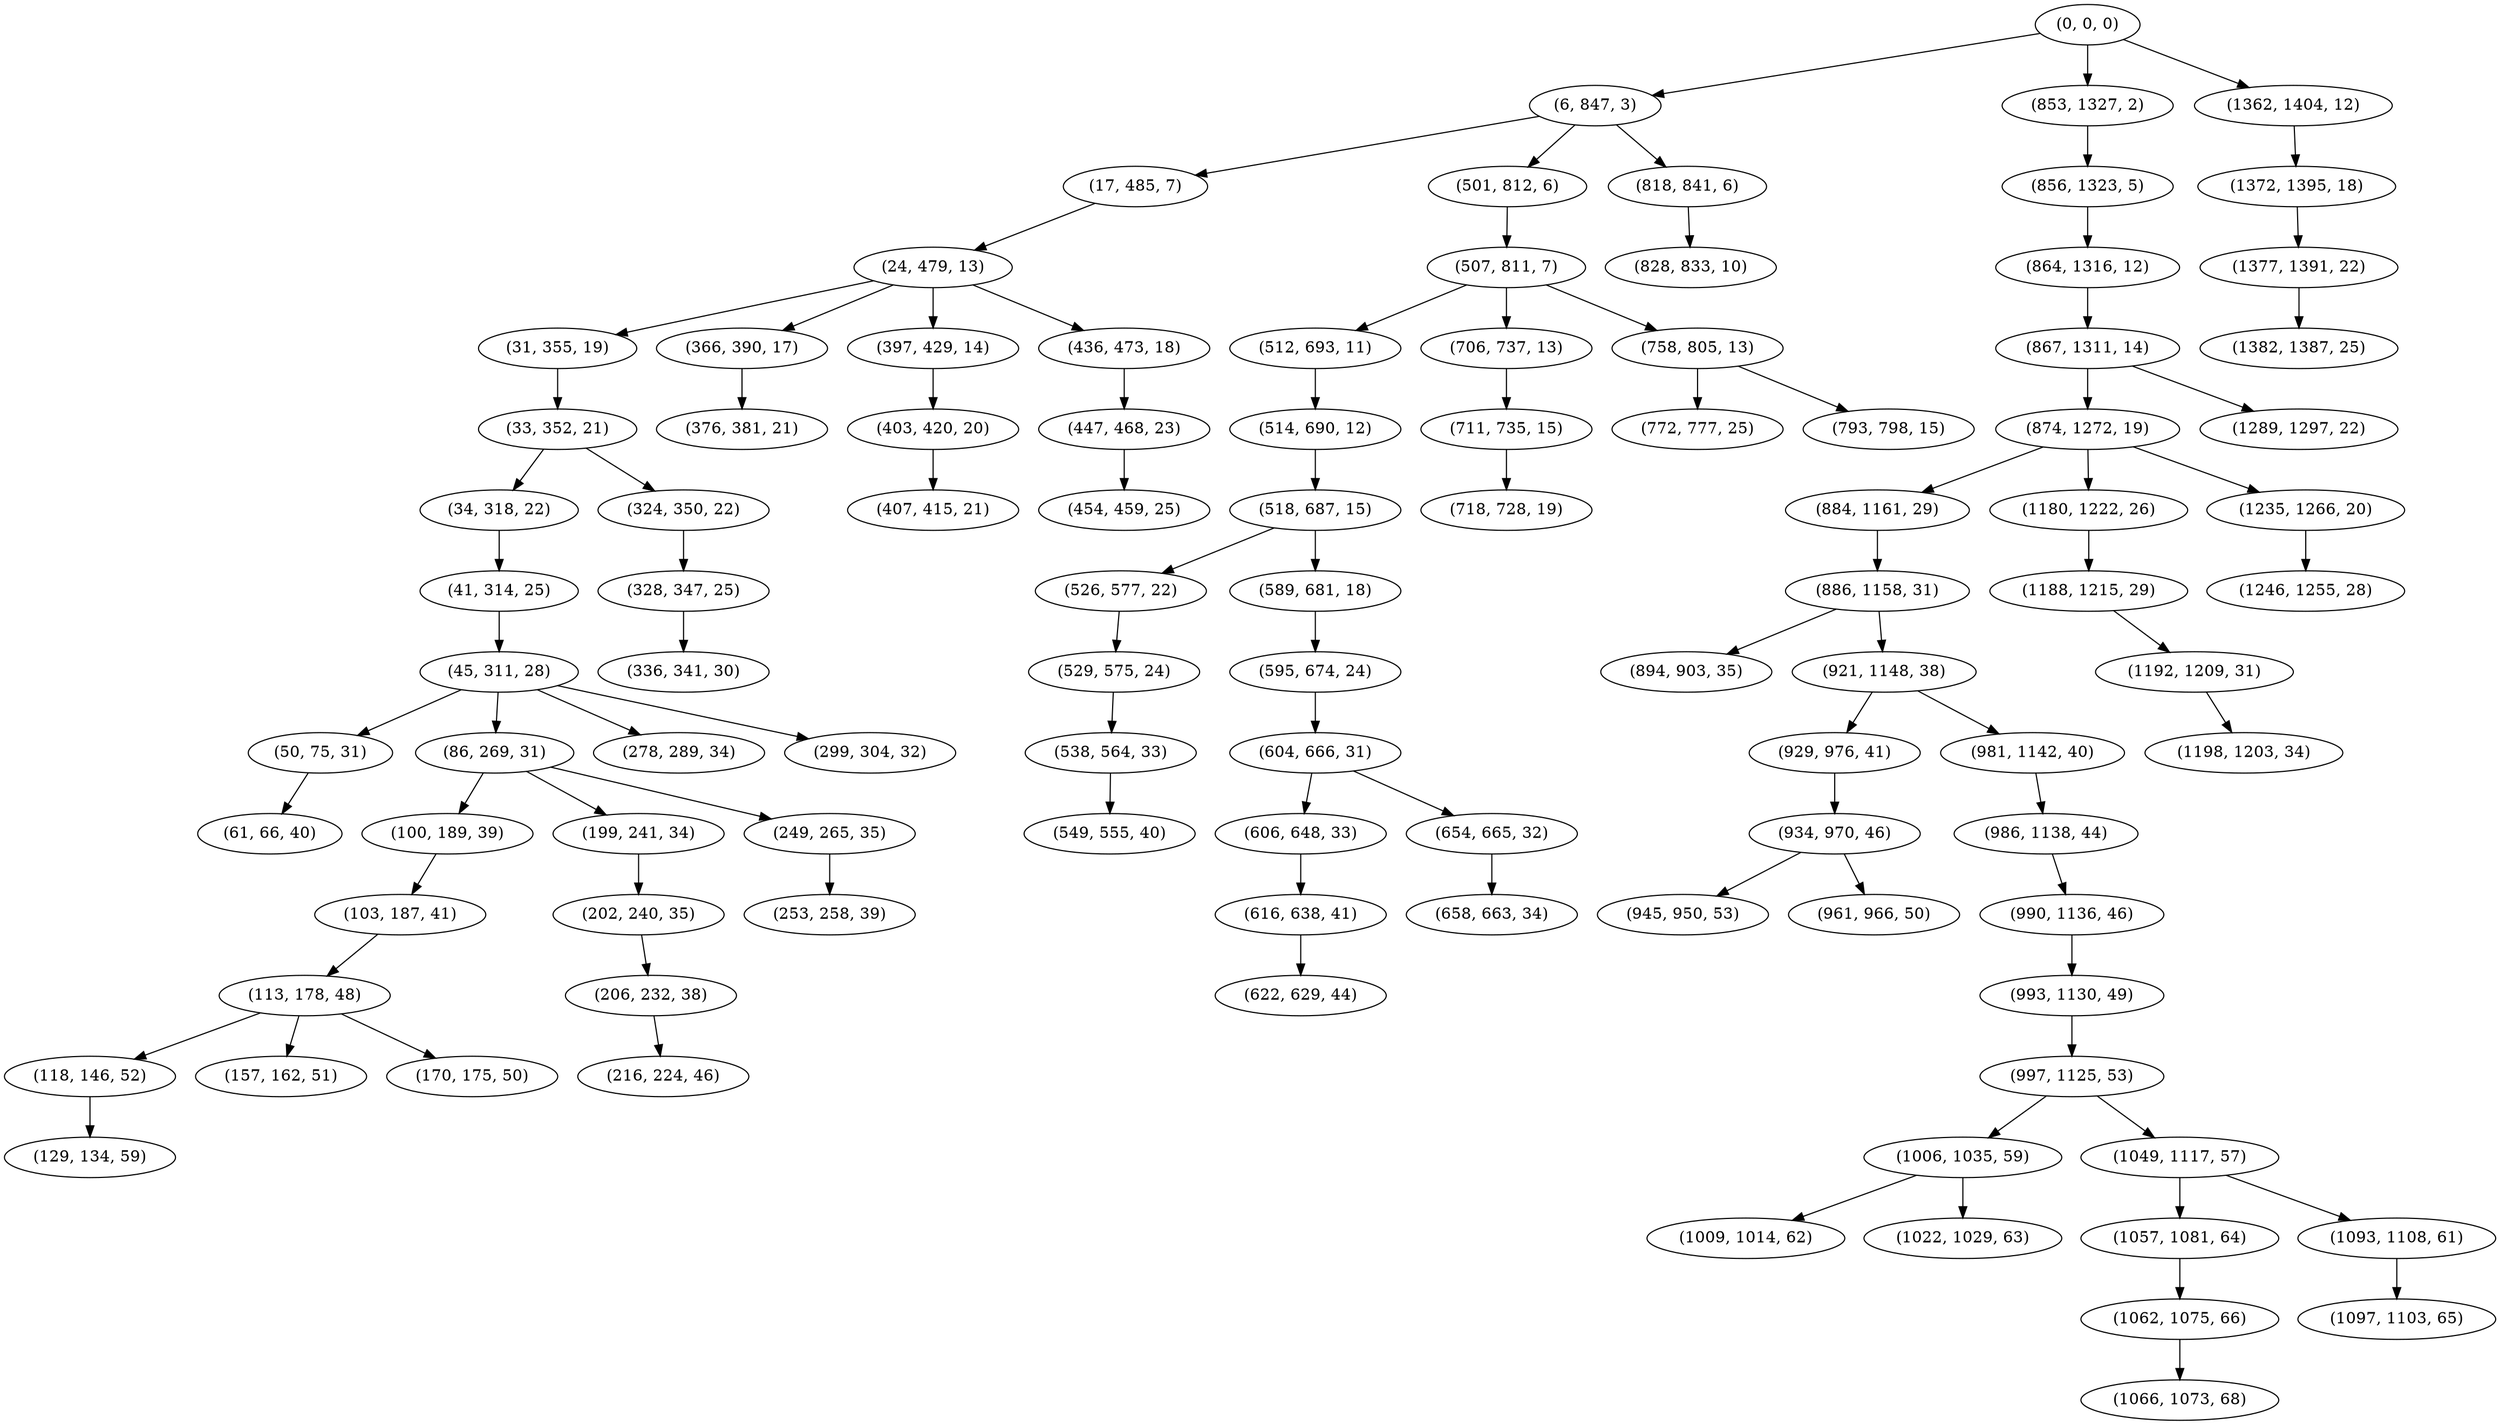 digraph tree {
    "(0, 0, 0)";
    "(6, 847, 3)";
    "(17, 485, 7)";
    "(24, 479, 13)";
    "(31, 355, 19)";
    "(33, 352, 21)";
    "(34, 318, 22)";
    "(41, 314, 25)";
    "(45, 311, 28)";
    "(50, 75, 31)";
    "(61, 66, 40)";
    "(86, 269, 31)";
    "(100, 189, 39)";
    "(103, 187, 41)";
    "(113, 178, 48)";
    "(118, 146, 52)";
    "(129, 134, 59)";
    "(157, 162, 51)";
    "(170, 175, 50)";
    "(199, 241, 34)";
    "(202, 240, 35)";
    "(206, 232, 38)";
    "(216, 224, 46)";
    "(249, 265, 35)";
    "(253, 258, 39)";
    "(278, 289, 34)";
    "(299, 304, 32)";
    "(324, 350, 22)";
    "(328, 347, 25)";
    "(336, 341, 30)";
    "(366, 390, 17)";
    "(376, 381, 21)";
    "(397, 429, 14)";
    "(403, 420, 20)";
    "(407, 415, 21)";
    "(436, 473, 18)";
    "(447, 468, 23)";
    "(454, 459, 25)";
    "(501, 812, 6)";
    "(507, 811, 7)";
    "(512, 693, 11)";
    "(514, 690, 12)";
    "(518, 687, 15)";
    "(526, 577, 22)";
    "(529, 575, 24)";
    "(538, 564, 33)";
    "(549, 555, 40)";
    "(589, 681, 18)";
    "(595, 674, 24)";
    "(604, 666, 31)";
    "(606, 648, 33)";
    "(616, 638, 41)";
    "(622, 629, 44)";
    "(654, 665, 32)";
    "(658, 663, 34)";
    "(706, 737, 13)";
    "(711, 735, 15)";
    "(718, 728, 19)";
    "(758, 805, 13)";
    "(772, 777, 25)";
    "(793, 798, 15)";
    "(818, 841, 6)";
    "(828, 833, 10)";
    "(853, 1327, 2)";
    "(856, 1323, 5)";
    "(864, 1316, 12)";
    "(867, 1311, 14)";
    "(874, 1272, 19)";
    "(884, 1161, 29)";
    "(886, 1158, 31)";
    "(894, 903, 35)";
    "(921, 1148, 38)";
    "(929, 976, 41)";
    "(934, 970, 46)";
    "(945, 950, 53)";
    "(961, 966, 50)";
    "(981, 1142, 40)";
    "(986, 1138, 44)";
    "(990, 1136, 46)";
    "(993, 1130, 49)";
    "(997, 1125, 53)";
    "(1006, 1035, 59)";
    "(1009, 1014, 62)";
    "(1022, 1029, 63)";
    "(1049, 1117, 57)";
    "(1057, 1081, 64)";
    "(1062, 1075, 66)";
    "(1066, 1073, 68)";
    "(1093, 1108, 61)";
    "(1097, 1103, 65)";
    "(1180, 1222, 26)";
    "(1188, 1215, 29)";
    "(1192, 1209, 31)";
    "(1198, 1203, 34)";
    "(1235, 1266, 20)";
    "(1246, 1255, 28)";
    "(1289, 1297, 22)";
    "(1362, 1404, 12)";
    "(1372, 1395, 18)";
    "(1377, 1391, 22)";
    "(1382, 1387, 25)";
    "(0, 0, 0)" -> "(6, 847, 3)";
    "(0, 0, 0)" -> "(853, 1327, 2)";
    "(0, 0, 0)" -> "(1362, 1404, 12)";
    "(6, 847, 3)" -> "(17, 485, 7)";
    "(6, 847, 3)" -> "(501, 812, 6)";
    "(6, 847, 3)" -> "(818, 841, 6)";
    "(17, 485, 7)" -> "(24, 479, 13)";
    "(24, 479, 13)" -> "(31, 355, 19)";
    "(24, 479, 13)" -> "(366, 390, 17)";
    "(24, 479, 13)" -> "(397, 429, 14)";
    "(24, 479, 13)" -> "(436, 473, 18)";
    "(31, 355, 19)" -> "(33, 352, 21)";
    "(33, 352, 21)" -> "(34, 318, 22)";
    "(33, 352, 21)" -> "(324, 350, 22)";
    "(34, 318, 22)" -> "(41, 314, 25)";
    "(41, 314, 25)" -> "(45, 311, 28)";
    "(45, 311, 28)" -> "(50, 75, 31)";
    "(45, 311, 28)" -> "(86, 269, 31)";
    "(45, 311, 28)" -> "(278, 289, 34)";
    "(45, 311, 28)" -> "(299, 304, 32)";
    "(50, 75, 31)" -> "(61, 66, 40)";
    "(86, 269, 31)" -> "(100, 189, 39)";
    "(86, 269, 31)" -> "(199, 241, 34)";
    "(86, 269, 31)" -> "(249, 265, 35)";
    "(100, 189, 39)" -> "(103, 187, 41)";
    "(103, 187, 41)" -> "(113, 178, 48)";
    "(113, 178, 48)" -> "(118, 146, 52)";
    "(113, 178, 48)" -> "(157, 162, 51)";
    "(113, 178, 48)" -> "(170, 175, 50)";
    "(118, 146, 52)" -> "(129, 134, 59)";
    "(199, 241, 34)" -> "(202, 240, 35)";
    "(202, 240, 35)" -> "(206, 232, 38)";
    "(206, 232, 38)" -> "(216, 224, 46)";
    "(249, 265, 35)" -> "(253, 258, 39)";
    "(324, 350, 22)" -> "(328, 347, 25)";
    "(328, 347, 25)" -> "(336, 341, 30)";
    "(366, 390, 17)" -> "(376, 381, 21)";
    "(397, 429, 14)" -> "(403, 420, 20)";
    "(403, 420, 20)" -> "(407, 415, 21)";
    "(436, 473, 18)" -> "(447, 468, 23)";
    "(447, 468, 23)" -> "(454, 459, 25)";
    "(501, 812, 6)" -> "(507, 811, 7)";
    "(507, 811, 7)" -> "(512, 693, 11)";
    "(507, 811, 7)" -> "(706, 737, 13)";
    "(507, 811, 7)" -> "(758, 805, 13)";
    "(512, 693, 11)" -> "(514, 690, 12)";
    "(514, 690, 12)" -> "(518, 687, 15)";
    "(518, 687, 15)" -> "(526, 577, 22)";
    "(518, 687, 15)" -> "(589, 681, 18)";
    "(526, 577, 22)" -> "(529, 575, 24)";
    "(529, 575, 24)" -> "(538, 564, 33)";
    "(538, 564, 33)" -> "(549, 555, 40)";
    "(589, 681, 18)" -> "(595, 674, 24)";
    "(595, 674, 24)" -> "(604, 666, 31)";
    "(604, 666, 31)" -> "(606, 648, 33)";
    "(604, 666, 31)" -> "(654, 665, 32)";
    "(606, 648, 33)" -> "(616, 638, 41)";
    "(616, 638, 41)" -> "(622, 629, 44)";
    "(654, 665, 32)" -> "(658, 663, 34)";
    "(706, 737, 13)" -> "(711, 735, 15)";
    "(711, 735, 15)" -> "(718, 728, 19)";
    "(758, 805, 13)" -> "(772, 777, 25)";
    "(758, 805, 13)" -> "(793, 798, 15)";
    "(818, 841, 6)" -> "(828, 833, 10)";
    "(853, 1327, 2)" -> "(856, 1323, 5)";
    "(856, 1323, 5)" -> "(864, 1316, 12)";
    "(864, 1316, 12)" -> "(867, 1311, 14)";
    "(867, 1311, 14)" -> "(874, 1272, 19)";
    "(867, 1311, 14)" -> "(1289, 1297, 22)";
    "(874, 1272, 19)" -> "(884, 1161, 29)";
    "(874, 1272, 19)" -> "(1180, 1222, 26)";
    "(874, 1272, 19)" -> "(1235, 1266, 20)";
    "(884, 1161, 29)" -> "(886, 1158, 31)";
    "(886, 1158, 31)" -> "(894, 903, 35)";
    "(886, 1158, 31)" -> "(921, 1148, 38)";
    "(921, 1148, 38)" -> "(929, 976, 41)";
    "(921, 1148, 38)" -> "(981, 1142, 40)";
    "(929, 976, 41)" -> "(934, 970, 46)";
    "(934, 970, 46)" -> "(945, 950, 53)";
    "(934, 970, 46)" -> "(961, 966, 50)";
    "(981, 1142, 40)" -> "(986, 1138, 44)";
    "(986, 1138, 44)" -> "(990, 1136, 46)";
    "(990, 1136, 46)" -> "(993, 1130, 49)";
    "(993, 1130, 49)" -> "(997, 1125, 53)";
    "(997, 1125, 53)" -> "(1006, 1035, 59)";
    "(997, 1125, 53)" -> "(1049, 1117, 57)";
    "(1006, 1035, 59)" -> "(1009, 1014, 62)";
    "(1006, 1035, 59)" -> "(1022, 1029, 63)";
    "(1049, 1117, 57)" -> "(1057, 1081, 64)";
    "(1049, 1117, 57)" -> "(1093, 1108, 61)";
    "(1057, 1081, 64)" -> "(1062, 1075, 66)";
    "(1062, 1075, 66)" -> "(1066, 1073, 68)";
    "(1093, 1108, 61)" -> "(1097, 1103, 65)";
    "(1180, 1222, 26)" -> "(1188, 1215, 29)";
    "(1188, 1215, 29)" -> "(1192, 1209, 31)";
    "(1192, 1209, 31)" -> "(1198, 1203, 34)";
    "(1235, 1266, 20)" -> "(1246, 1255, 28)";
    "(1362, 1404, 12)" -> "(1372, 1395, 18)";
    "(1372, 1395, 18)" -> "(1377, 1391, 22)";
    "(1377, 1391, 22)" -> "(1382, 1387, 25)";
}
